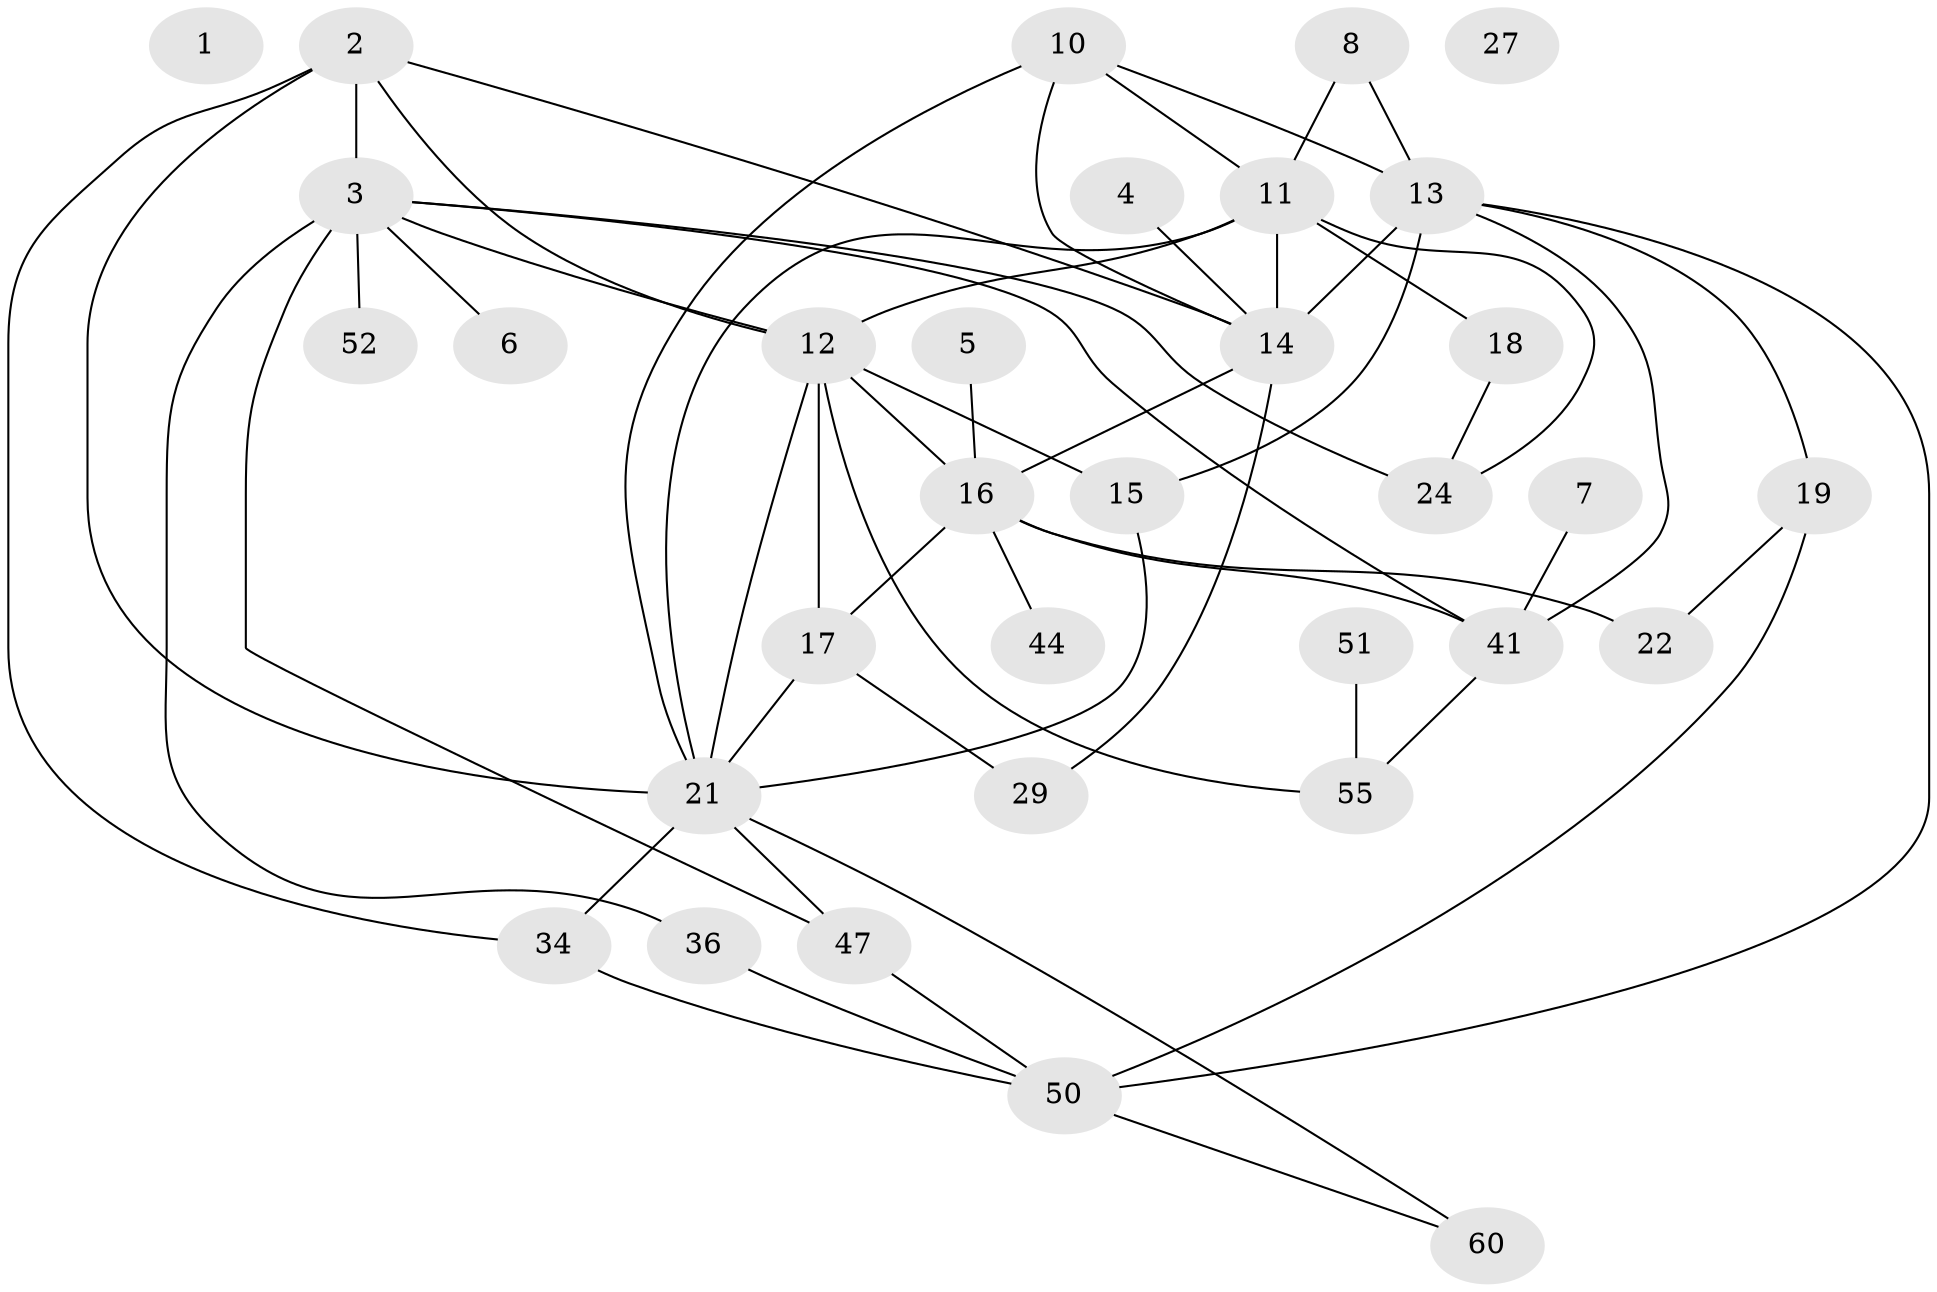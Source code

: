 // original degree distribution, {2: 0.25757575757575757, 3: 0.19696969696969696, 4: 0.22727272727272727, 1: 0.16666666666666666, 6: 0.030303030303030304, 5: 0.09090909090909091, 0: 0.015151515151515152, 8: 0.015151515151515152}
// Generated by graph-tools (version 1.1) at 2025/13/03/09/25 04:13:04]
// undirected, 33 vertices, 57 edges
graph export_dot {
graph [start="1"]
  node [color=gray90,style=filled];
  1 [super="+57+9"];
  2 [super="+25+53"];
  3 [super="+38+56+61"];
  4;
  5;
  6;
  7 [super="+65"];
  8;
  10;
  11 [super="+39+58"];
  12 [super="+28"];
  13 [super="+20+23"];
  14 [super="+40+32+59"];
  15 [super="+26"];
  16 [super="+62+33+31"];
  17;
  18 [super="+64"];
  19 [super="+37"];
  21 [super="+46+30"];
  22;
  24 [super="+43"];
  27;
  29;
  34 [super="+54"];
  36 [super="+48"];
  41;
  44;
  47;
  50;
  51;
  52;
  55;
  60 [super="+63"];
  2 -- 3 [weight=2];
  2 -- 12;
  2 -- 34;
  2 -- 14;
  2 -- 21 [weight=2];
  3 -- 24 [weight=2];
  3 -- 52;
  3 -- 12;
  3 -- 47;
  3 -- 36;
  3 -- 6;
  3 -- 41;
  4 -- 14;
  5 -- 16;
  7 -- 41;
  8 -- 11;
  8 -- 13;
  10 -- 11;
  10 -- 14;
  10 -- 21;
  10 -- 13;
  11 -- 12 [weight=2];
  11 -- 24;
  11 -- 14 [weight=2];
  11 -- 18;
  11 -- 21;
  12 -- 17;
  12 -- 55;
  12 -- 15;
  12 -- 16;
  12 -- 21 [weight=2];
  13 -- 15;
  13 -- 41;
  13 -- 14;
  13 -- 50;
  13 -- 19;
  14 -- 29;
  14 -- 16;
  15 -- 21 [weight=2];
  16 -- 41;
  16 -- 17;
  16 -- 22;
  16 -- 44;
  17 -- 29;
  17 -- 21;
  18 -- 24;
  19 -- 22;
  19 -- 50;
  21 -- 60;
  21 -- 34;
  21 -- 47;
  34 -- 50;
  36 -- 50;
  41 -- 55;
  47 -- 50;
  50 -- 60;
  51 -- 55;
}

